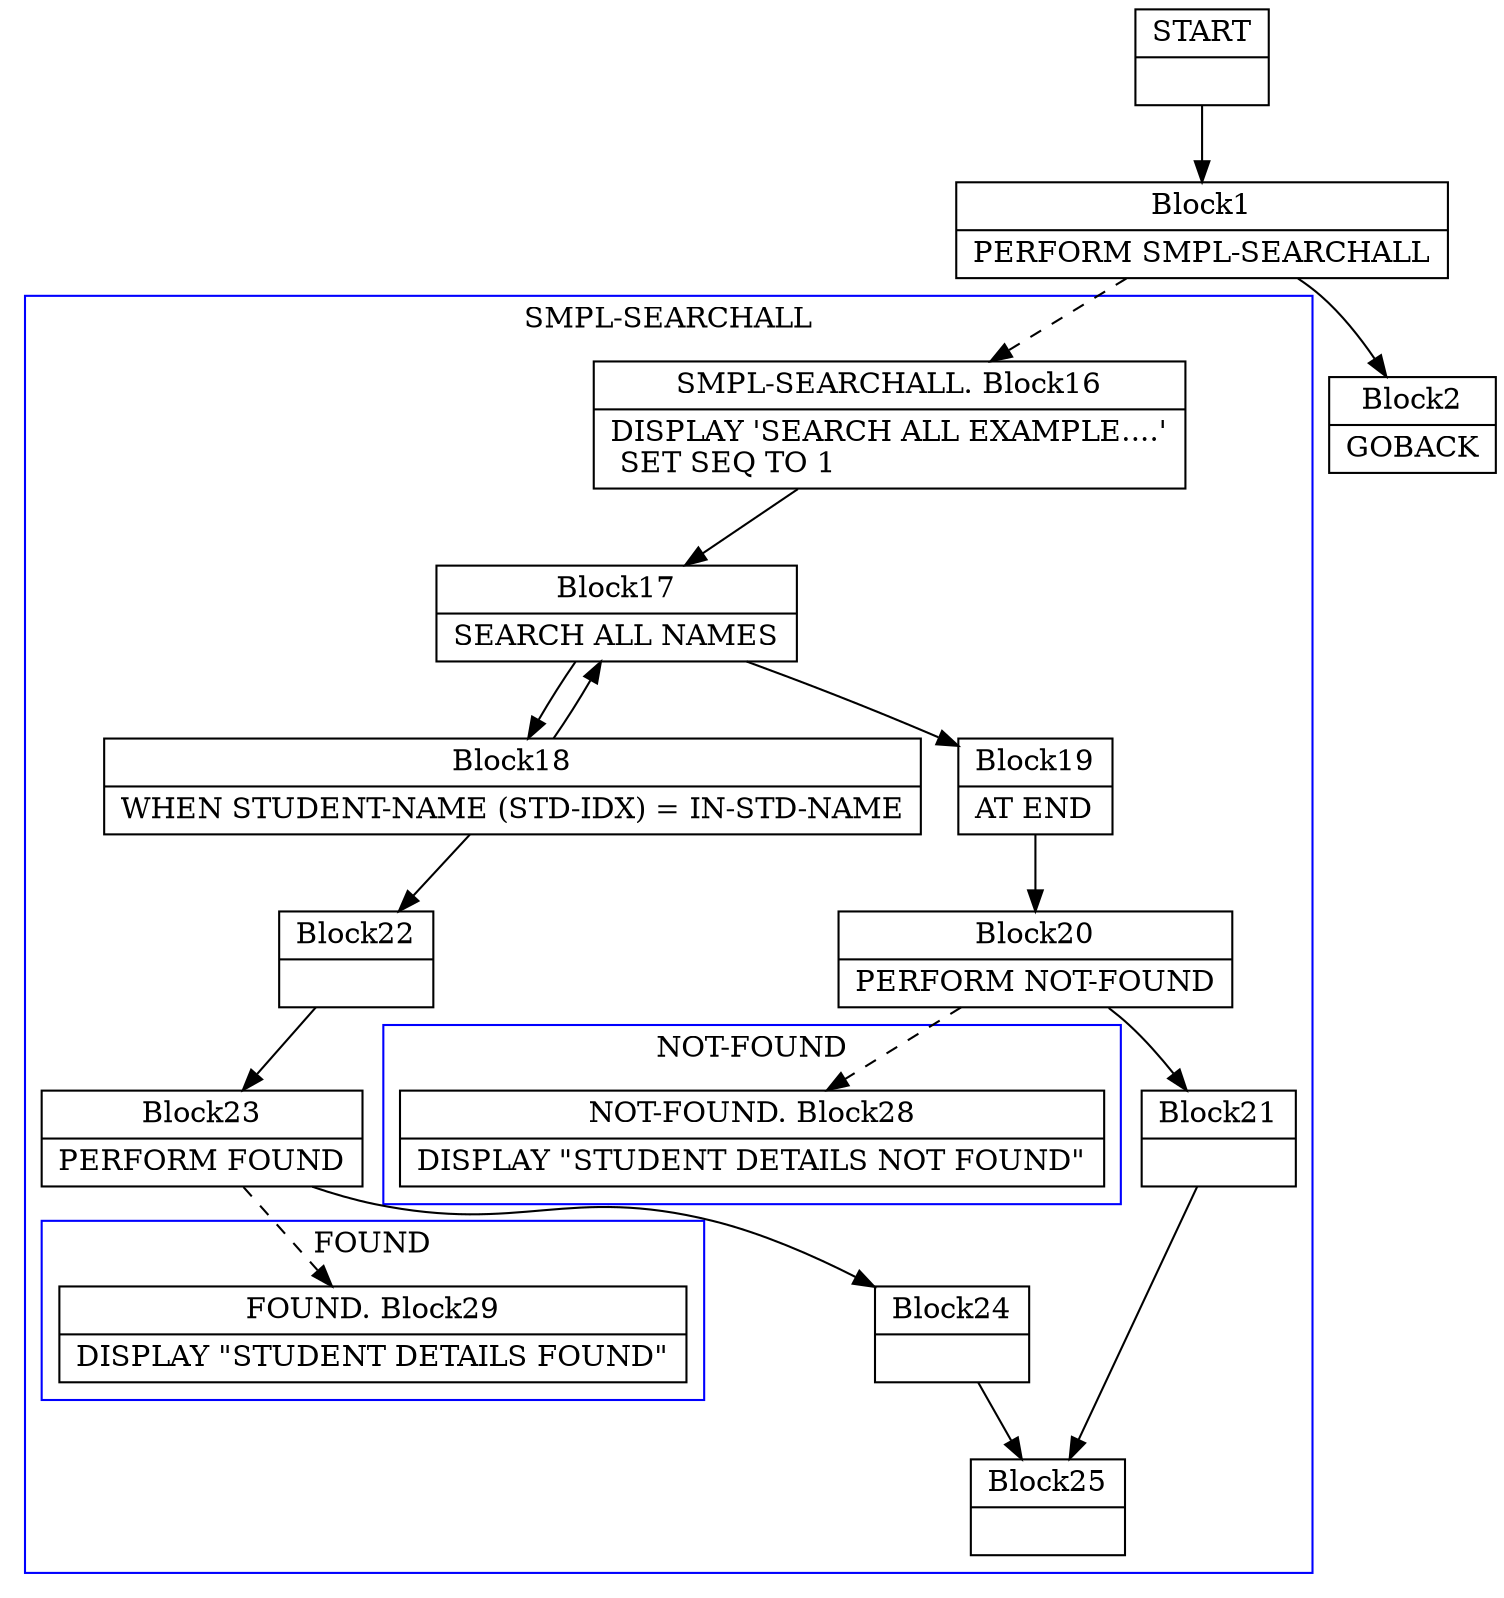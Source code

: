 digraph Cfg {
compound=true;
node [
shape = "record"
]

edge [
arrowtail = "empty"
]
Block0 [
label = "{START|}"
]
Block1 [
label = "{Block1|    PERFORM SMPL-SEARCHALL\l}"
]
subgraph cluster_1{
color = blue;
label = "SMPL-SEARCHALL";
Block16 [
label = "{SMPL-SEARCHALL. Block16|    DISPLAY 'SEARCH ALL EXAMPLE....'\l    SET SEQ TO 1\l}"
]
Block17 [
label = "{Block17|    SEARCH ALL NAMES\l}"
]
Block18 [
label = "{Block18|       WHEN STUDENT-NAME (STD-IDX) = IN-STD-NAME\l}"
]
Block22 [
label = "{Block22|}"
]
Block23 [
label = "{Block23|          PERFORM FOUND\l}"
]
subgraph cluster_3{
color = blue;
label = "FOUND";
Block29 [
label = "{FOUND. Block29|    DISPLAY \"STUDENT DETAILS FOUND\"\l}"
]

}
Block23 -> Block29 [style=dashed]

Block24 [
label = "{Block24|}"
]
Block25 [
label = "{Block25|}"
]
Block19 [
label = "{Block19|       AT END\l}"
]
Block20 [
label = "{Block20|          PERFORM NOT-FOUND\l}"
]
subgraph cluster_2{
color = blue;
label = "NOT-FOUND";
Block28 [
label = "{NOT-FOUND. Block28|    DISPLAY \"STUDENT DETAILS NOT FOUND\"\l}"
]

}
Block20 -> Block28 [style=dashed]

Block21 [
label = "{Block21|}"
]

}
Block1 -> Block16 [style=dashed]

Block2 [
label = "{Block2|    GOBACK\l}"
]
Block0 -> Block1
Block16 -> Block17
Block17 -> Block18
Block17 -> Block19
Block18 -> Block22
Block18 -> Block17
Block22 -> Block23
Block23 -> Block24
Block24 -> Block25
Block19 -> Block20
Block20 -> Block21
Block21 -> Block25
Block1 -> Block2

}
